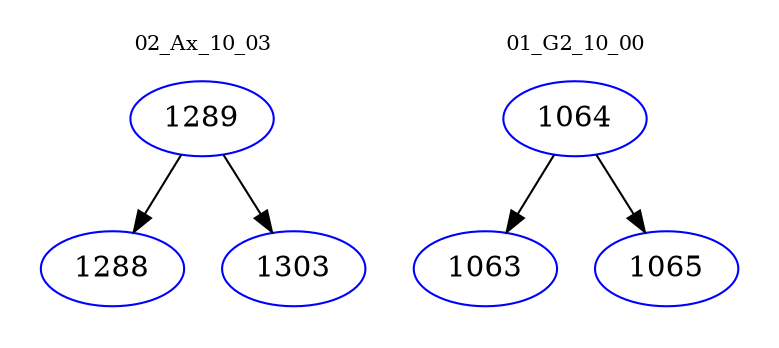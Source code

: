 digraph{
subgraph cluster_0 {
color = white
label = "02_Ax_10_03";
fontsize=10;
T0_1289 [label="1289", color="blue"]
T0_1289 -> T0_1288 [color="black"]
T0_1288 [label="1288", color="blue"]
T0_1289 -> T0_1303 [color="black"]
T0_1303 [label="1303", color="blue"]
}
subgraph cluster_1 {
color = white
label = "01_G2_10_00";
fontsize=10;
T1_1064 [label="1064", color="blue"]
T1_1064 -> T1_1063 [color="black"]
T1_1063 [label="1063", color="blue"]
T1_1064 -> T1_1065 [color="black"]
T1_1065 [label="1065", color="blue"]
}
}
